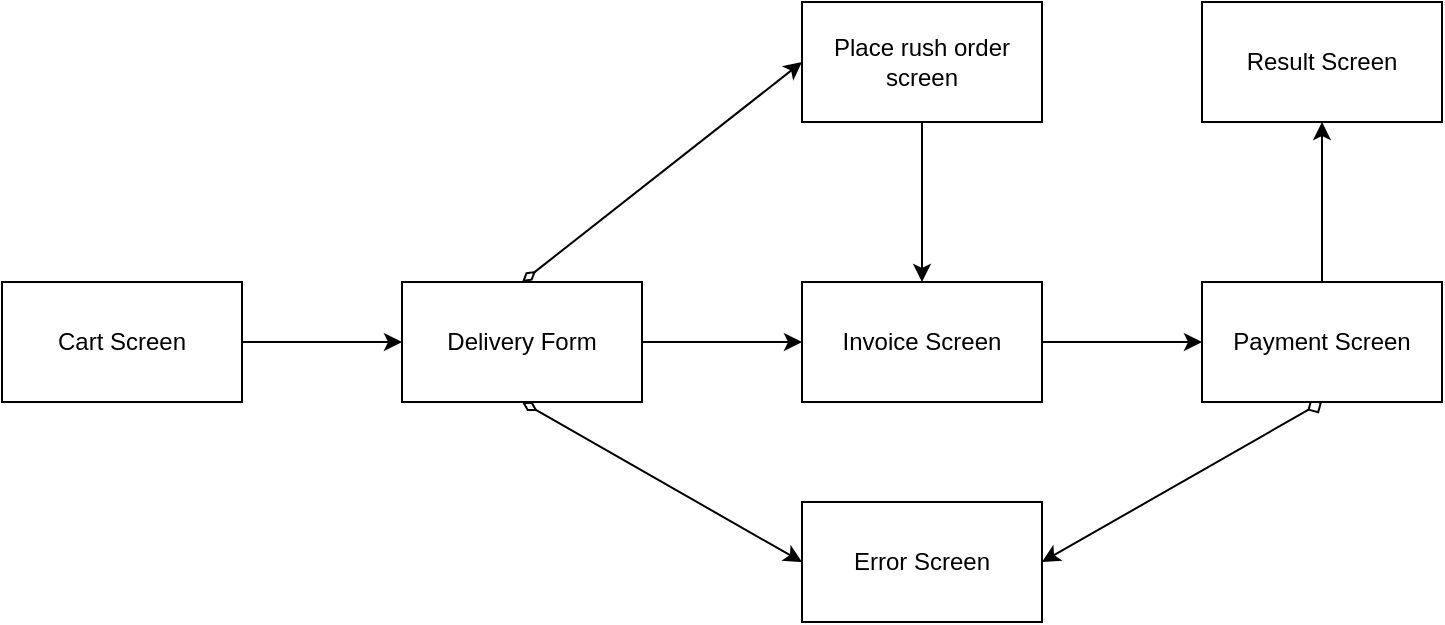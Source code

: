 <mxfile version="22.0.6" type="device">
  <diagram name="Trang-1" id="BqU0goz3cHn2KVpeHLS2">
    <mxGraphModel dx="927" dy="525" grid="1" gridSize="10" guides="1" tooltips="1" connect="1" arrows="1" fold="1" page="1" pageScale="1" pageWidth="827" pageHeight="1169" math="0" shadow="0">
      <root>
        <mxCell id="0" />
        <mxCell id="1" parent="0" />
        <mxCell id="YG8QkYm9NRk8mPR6nIP_-24" style="edgeStyle=orthogonalEdgeStyle;rounded=0;orthogonalLoop=1;jettySize=auto;html=1;exitX=1;exitY=0.5;exitDx=0;exitDy=0;entryX=0;entryY=0.5;entryDx=0;entryDy=0;" edge="1" parent="1" source="YG8QkYm9NRk8mPR6nIP_-3" target="YG8QkYm9NRk8mPR6nIP_-4">
          <mxGeometry relative="1" as="geometry" />
        </mxCell>
        <mxCell id="YG8QkYm9NRk8mPR6nIP_-3" value="Cart Screen" style="rounded=0;whiteSpace=wrap;html=1;" vertex="1" parent="1">
          <mxGeometry x="80" y="340" width="120" height="60" as="geometry" />
        </mxCell>
        <mxCell id="YG8QkYm9NRk8mPR6nIP_-18" style="rounded=0;orthogonalLoop=1;jettySize=auto;html=1;exitX=0.5;exitY=1;exitDx=0;exitDy=0;entryX=0;entryY=0.5;entryDx=0;entryDy=0;startArrow=diamondThin;startFill=0;" edge="1" parent="1" source="YG8QkYm9NRk8mPR6nIP_-4" target="YG8QkYm9NRk8mPR6nIP_-8">
          <mxGeometry relative="1" as="geometry" />
        </mxCell>
        <mxCell id="YG8QkYm9NRk8mPR6nIP_-25" style="rounded=0;orthogonalLoop=1;jettySize=auto;html=1;exitX=0.5;exitY=0;exitDx=0;exitDy=0;entryX=0;entryY=0.5;entryDx=0;entryDy=0;startArrow=diamondThin;startFill=0;" edge="1" parent="1" source="YG8QkYm9NRk8mPR6nIP_-4" target="YG8QkYm9NRk8mPR6nIP_-11">
          <mxGeometry relative="1" as="geometry" />
        </mxCell>
        <mxCell id="YG8QkYm9NRk8mPR6nIP_-26" style="edgeStyle=orthogonalEdgeStyle;rounded=0;orthogonalLoop=1;jettySize=auto;html=1;exitX=1;exitY=0.5;exitDx=0;exitDy=0;entryX=0;entryY=0.5;entryDx=0;entryDy=0;" edge="1" parent="1" source="YG8QkYm9NRk8mPR6nIP_-4" target="YG8QkYm9NRk8mPR6nIP_-5">
          <mxGeometry relative="1" as="geometry" />
        </mxCell>
        <mxCell id="YG8QkYm9NRk8mPR6nIP_-4" value="Delivery Form" style="rounded=0;whiteSpace=wrap;html=1;" vertex="1" parent="1">
          <mxGeometry x="280" y="340" width="120" height="60" as="geometry" />
        </mxCell>
        <mxCell id="YG8QkYm9NRk8mPR6nIP_-28" style="edgeStyle=orthogonalEdgeStyle;rounded=0;orthogonalLoop=1;jettySize=auto;html=1;exitX=1;exitY=0.5;exitDx=0;exitDy=0;entryX=0;entryY=0.5;entryDx=0;entryDy=0;" edge="1" parent="1" source="YG8QkYm9NRk8mPR6nIP_-5" target="YG8QkYm9NRk8mPR6nIP_-7">
          <mxGeometry relative="1" as="geometry" />
        </mxCell>
        <mxCell id="YG8QkYm9NRk8mPR6nIP_-5" value="Invoice Screen" style="rounded=0;whiteSpace=wrap;html=1;" vertex="1" parent="1">
          <mxGeometry x="480" y="340" width="120" height="60" as="geometry" />
        </mxCell>
        <mxCell id="YG8QkYm9NRk8mPR6nIP_-19" style="rounded=0;orthogonalLoop=1;jettySize=auto;html=1;exitX=0.5;exitY=1;exitDx=0;exitDy=0;entryX=1;entryY=0.5;entryDx=0;entryDy=0;startArrow=diamond;startFill=0;" edge="1" parent="1" source="YG8QkYm9NRk8mPR6nIP_-7" target="YG8QkYm9NRk8mPR6nIP_-8">
          <mxGeometry relative="1" as="geometry" />
        </mxCell>
        <mxCell id="YG8QkYm9NRk8mPR6nIP_-29" style="edgeStyle=orthogonalEdgeStyle;rounded=0;orthogonalLoop=1;jettySize=auto;html=1;exitX=0.5;exitY=0;exitDx=0;exitDy=0;" edge="1" parent="1" source="YG8QkYm9NRk8mPR6nIP_-7" target="YG8QkYm9NRk8mPR6nIP_-9">
          <mxGeometry relative="1" as="geometry" />
        </mxCell>
        <mxCell id="YG8QkYm9NRk8mPR6nIP_-7" value="Payment Screen" style="rounded=0;whiteSpace=wrap;html=1;" vertex="1" parent="1">
          <mxGeometry x="680" y="340" width="120" height="60" as="geometry" />
        </mxCell>
        <mxCell id="YG8QkYm9NRk8mPR6nIP_-8" value="Error Screen" style="rounded=0;whiteSpace=wrap;html=1;" vertex="1" parent="1">
          <mxGeometry x="480" y="450" width="120" height="60" as="geometry" />
        </mxCell>
        <mxCell id="YG8QkYm9NRk8mPR6nIP_-9" value="Result Screen" style="rounded=0;whiteSpace=wrap;html=1;" vertex="1" parent="1">
          <mxGeometry x="680" y="200" width="120" height="60" as="geometry" />
        </mxCell>
        <mxCell id="YG8QkYm9NRk8mPR6nIP_-27" style="edgeStyle=orthogonalEdgeStyle;rounded=0;orthogonalLoop=1;jettySize=auto;html=1;exitX=0.5;exitY=1;exitDx=0;exitDy=0;entryX=0.5;entryY=0;entryDx=0;entryDy=0;" edge="1" parent="1" source="YG8QkYm9NRk8mPR6nIP_-11" target="YG8QkYm9NRk8mPR6nIP_-5">
          <mxGeometry relative="1" as="geometry" />
        </mxCell>
        <mxCell id="YG8QkYm9NRk8mPR6nIP_-11" value="Place rush order screen" style="rounded=0;whiteSpace=wrap;html=1;" vertex="1" parent="1">
          <mxGeometry x="480" y="200" width="120" height="60" as="geometry" />
        </mxCell>
      </root>
    </mxGraphModel>
  </diagram>
</mxfile>
